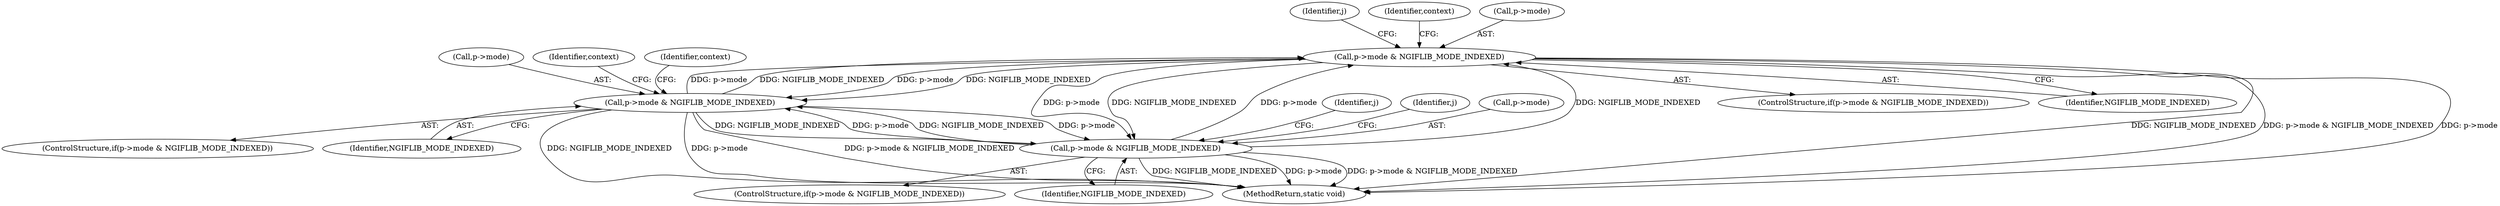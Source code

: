 digraph "0_ngiflib_37d939a6f511d16d4c95678025c235fe62e6417a_0@pointer" {
"1000146" [label="(Call,p->mode & NGIFLIB_MODE_INDEXED)"];
"1000424" [label="(Call,p->mode & NGIFLIB_MODE_INDEXED)"];
"1000204" [label="(Call,p->mode & NGIFLIB_MODE_INDEXED)"];
"1000146" [label="(Call,p->mode & NGIFLIB_MODE_INDEXED)"];
"1000425" [label="(Call,p->mode)"];
"1000175" [label="(Identifier,j)"];
"1000146" [label="(Call,p->mode & NGIFLIB_MODE_INDEXED)"];
"1000507" [label="(MethodReturn,static void)"];
"1000433" [label="(Identifier,context)"];
"1000471" [label="(Identifier,context)"];
"1000155" [label="(Identifier,context)"];
"1000204" [label="(Call,p->mode & NGIFLIB_MODE_INDEXED)"];
"1000203" [label="(ControlStructure,if(p->mode & NGIFLIB_MODE_INDEXED))"];
"1000208" [label="(Identifier,NGIFLIB_MODE_INDEXED)"];
"1000212" [label="(Identifier,j)"];
"1000252" [label="(Identifier,j)"];
"1000147" [label="(Call,p->mode)"];
"1000423" [label="(ControlStructure,if(p->mode & NGIFLIB_MODE_INDEXED))"];
"1000428" [label="(Identifier,NGIFLIB_MODE_INDEXED)"];
"1000424" [label="(Call,p->mode & NGIFLIB_MODE_INDEXED)"];
"1000205" [label="(Call,p->mode)"];
"1000145" [label="(ControlStructure,if(p->mode & NGIFLIB_MODE_INDEXED))"];
"1000150" [label="(Identifier,NGIFLIB_MODE_INDEXED)"];
"1000146" -> "1000145"  [label="AST: "];
"1000146" -> "1000150"  [label="CFG: "];
"1000147" -> "1000146"  [label="AST: "];
"1000150" -> "1000146"  [label="AST: "];
"1000155" -> "1000146"  [label="CFG: "];
"1000175" -> "1000146"  [label="CFG: "];
"1000146" -> "1000507"  [label="DDG: NGIFLIB_MODE_INDEXED"];
"1000146" -> "1000507"  [label="DDG: p->mode & NGIFLIB_MODE_INDEXED"];
"1000146" -> "1000507"  [label="DDG: p->mode"];
"1000424" -> "1000146"  [label="DDG: p->mode"];
"1000424" -> "1000146"  [label="DDG: NGIFLIB_MODE_INDEXED"];
"1000204" -> "1000146"  [label="DDG: p->mode"];
"1000204" -> "1000146"  [label="DDG: NGIFLIB_MODE_INDEXED"];
"1000146" -> "1000204"  [label="DDG: p->mode"];
"1000146" -> "1000204"  [label="DDG: NGIFLIB_MODE_INDEXED"];
"1000146" -> "1000424"  [label="DDG: p->mode"];
"1000146" -> "1000424"  [label="DDG: NGIFLIB_MODE_INDEXED"];
"1000424" -> "1000423"  [label="AST: "];
"1000424" -> "1000428"  [label="CFG: "];
"1000425" -> "1000424"  [label="AST: "];
"1000428" -> "1000424"  [label="AST: "];
"1000433" -> "1000424"  [label="CFG: "];
"1000471" -> "1000424"  [label="CFG: "];
"1000424" -> "1000507"  [label="DDG: NGIFLIB_MODE_INDEXED"];
"1000424" -> "1000507"  [label="DDG: p->mode"];
"1000424" -> "1000507"  [label="DDG: p->mode & NGIFLIB_MODE_INDEXED"];
"1000424" -> "1000204"  [label="DDG: p->mode"];
"1000424" -> "1000204"  [label="DDG: NGIFLIB_MODE_INDEXED"];
"1000204" -> "1000424"  [label="DDG: p->mode"];
"1000204" -> "1000424"  [label="DDG: NGIFLIB_MODE_INDEXED"];
"1000204" -> "1000203"  [label="AST: "];
"1000204" -> "1000208"  [label="CFG: "];
"1000205" -> "1000204"  [label="AST: "];
"1000208" -> "1000204"  [label="AST: "];
"1000212" -> "1000204"  [label="CFG: "];
"1000252" -> "1000204"  [label="CFG: "];
"1000204" -> "1000507"  [label="DDG: NGIFLIB_MODE_INDEXED"];
"1000204" -> "1000507"  [label="DDG: p->mode"];
"1000204" -> "1000507"  [label="DDG: p->mode & NGIFLIB_MODE_INDEXED"];
}
